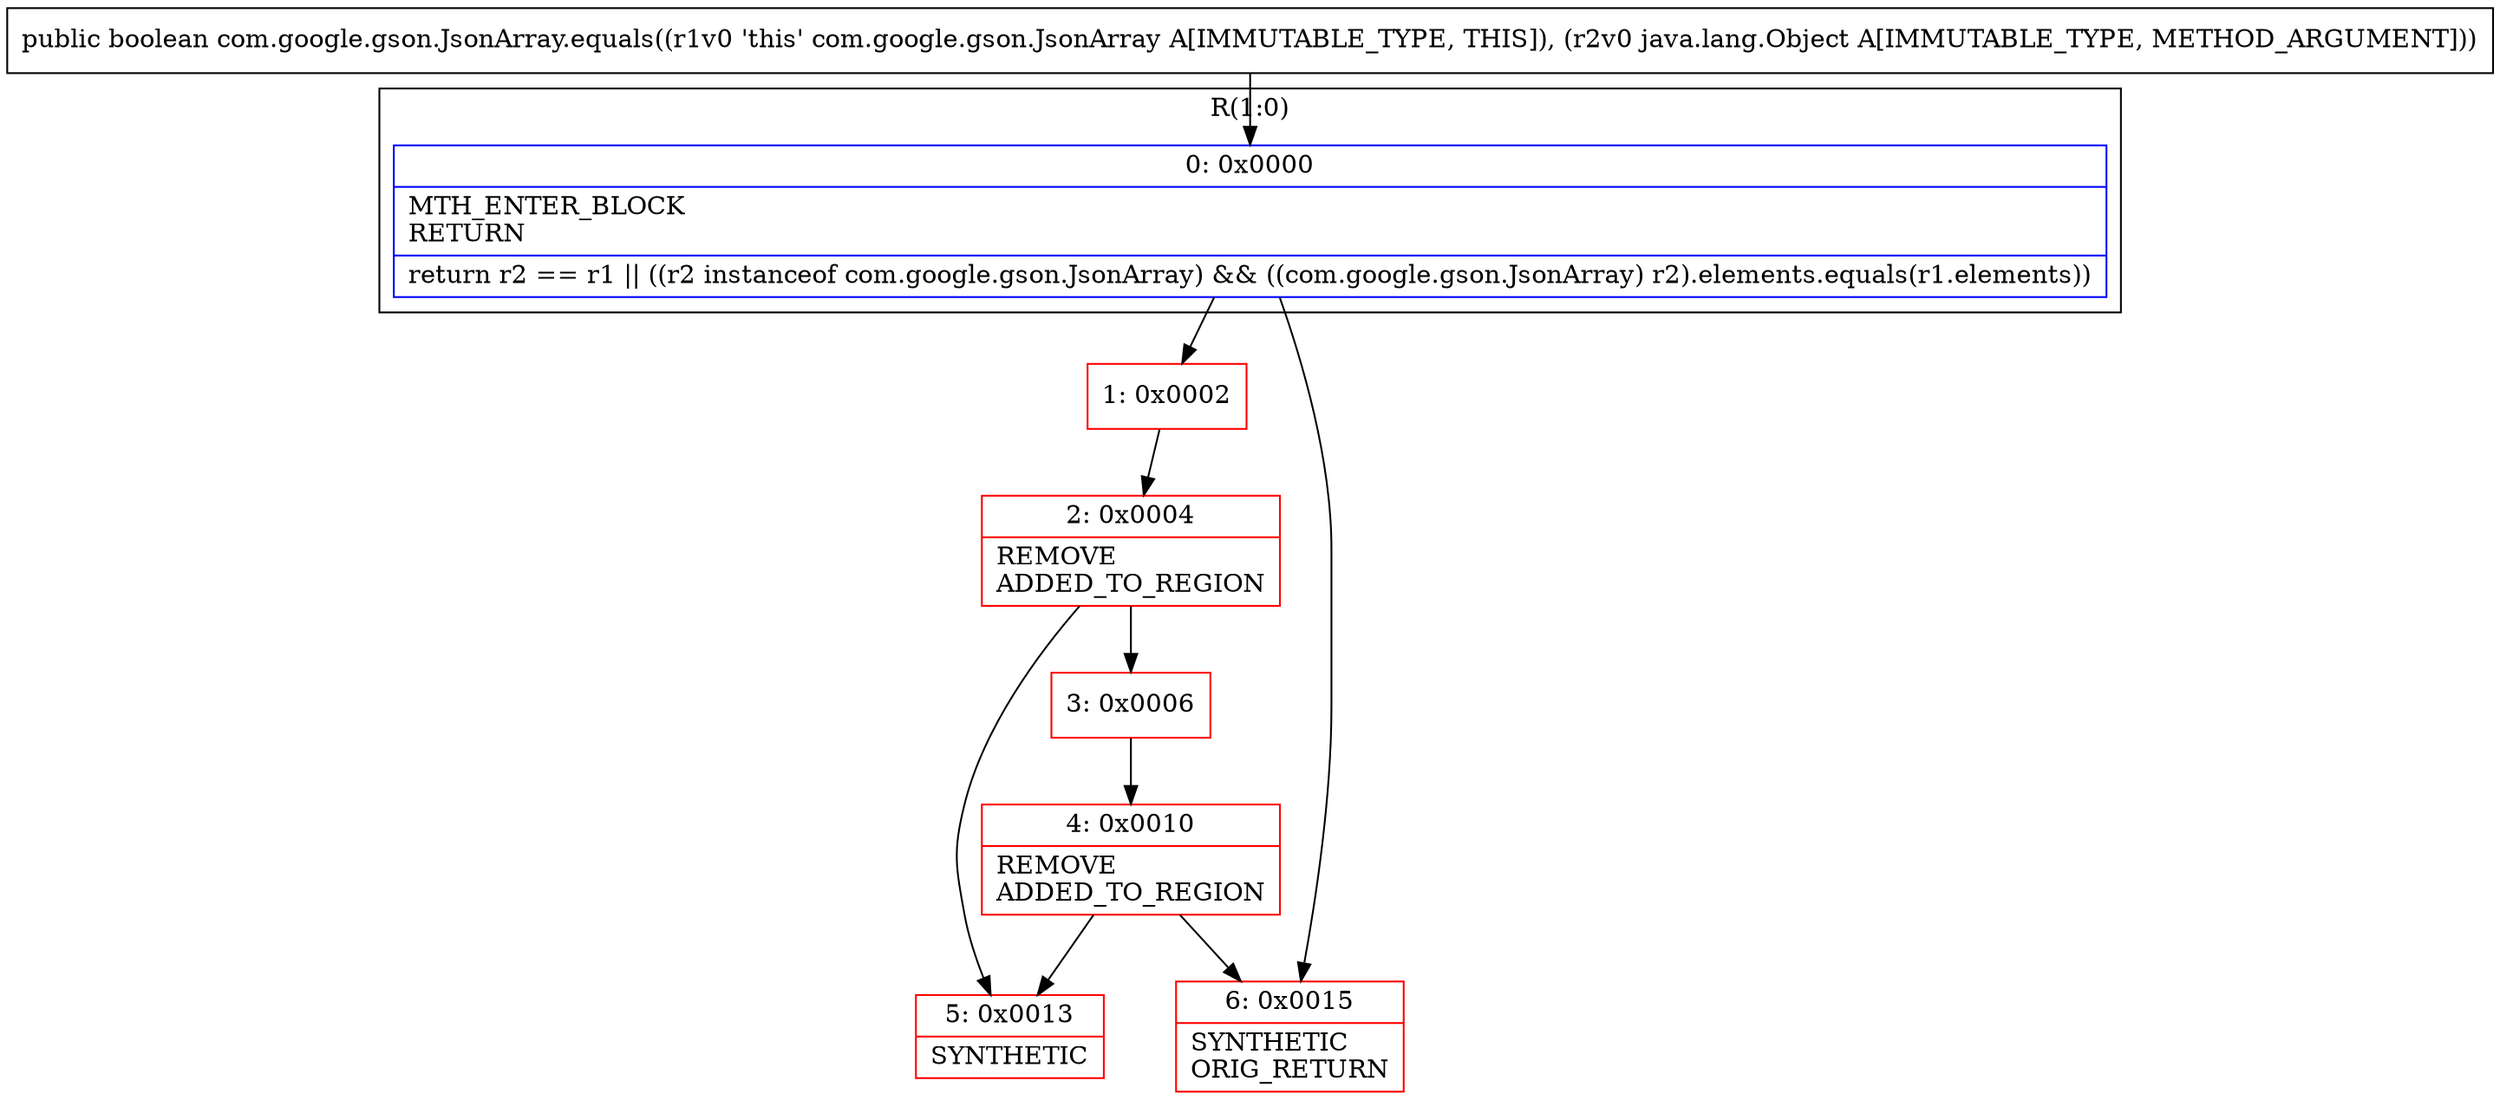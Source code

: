 digraph "CFG forcom.google.gson.JsonArray.equals(Ljava\/lang\/Object;)Z" {
subgraph cluster_Region_1266607809 {
label = "R(1:0)";
node [shape=record,color=blue];
Node_0 [shape=record,label="{0\:\ 0x0000|MTH_ENTER_BLOCK\lRETURN\l|return r2 == r1 \|\| ((r2 instanceof com.google.gson.JsonArray) && ((com.google.gson.JsonArray) r2).elements.equals(r1.elements))\l}"];
}
Node_1 [shape=record,color=red,label="{1\:\ 0x0002}"];
Node_2 [shape=record,color=red,label="{2\:\ 0x0004|REMOVE\lADDED_TO_REGION\l}"];
Node_3 [shape=record,color=red,label="{3\:\ 0x0006}"];
Node_4 [shape=record,color=red,label="{4\:\ 0x0010|REMOVE\lADDED_TO_REGION\l}"];
Node_5 [shape=record,color=red,label="{5\:\ 0x0013|SYNTHETIC\l}"];
Node_6 [shape=record,color=red,label="{6\:\ 0x0015|SYNTHETIC\lORIG_RETURN\l}"];
MethodNode[shape=record,label="{public boolean com.google.gson.JsonArray.equals((r1v0 'this' com.google.gson.JsonArray A[IMMUTABLE_TYPE, THIS]), (r2v0 java.lang.Object A[IMMUTABLE_TYPE, METHOD_ARGUMENT])) }"];
MethodNode -> Node_0;
Node_0 -> Node_1;
Node_0 -> Node_6;
Node_1 -> Node_2;
Node_2 -> Node_3;
Node_2 -> Node_5;
Node_3 -> Node_4;
Node_4 -> Node_5;
Node_4 -> Node_6;
}

